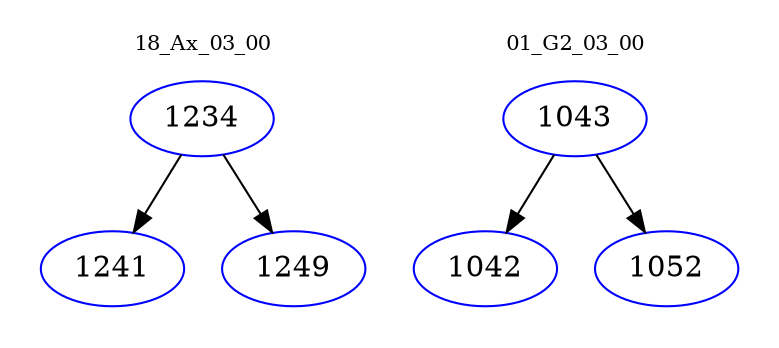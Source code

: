 digraph{
subgraph cluster_0 {
color = white
label = "18_Ax_03_00";
fontsize=10;
T0_1234 [label="1234", color="blue"]
T0_1234 -> T0_1241 [color="black"]
T0_1241 [label="1241", color="blue"]
T0_1234 -> T0_1249 [color="black"]
T0_1249 [label="1249", color="blue"]
}
subgraph cluster_1 {
color = white
label = "01_G2_03_00";
fontsize=10;
T1_1043 [label="1043", color="blue"]
T1_1043 -> T1_1042 [color="black"]
T1_1042 [label="1042", color="blue"]
T1_1043 -> T1_1052 [color="black"]
T1_1052 [label="1052", color="blue"]
}
}
